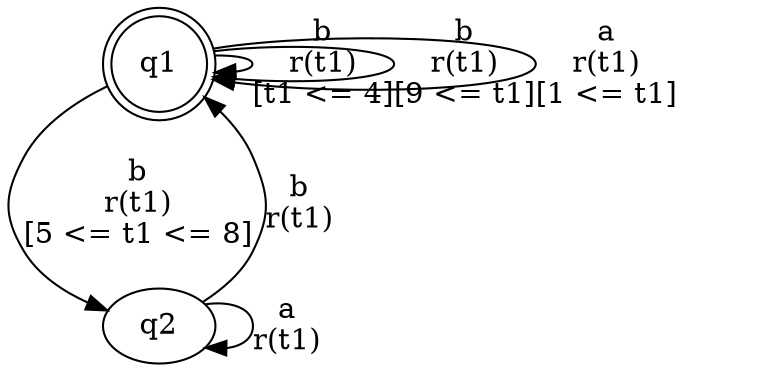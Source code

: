 digraph "tests_1/test5/solution501/solution" {
	q1[label=q1 shape=doublecircle]
	q2[label=q2]
	q1 -> q2[label="b\nr(t1)\n[5 <= t1 <= 8]"]
	q2 -> q1[label="b\nr(t1)\n"]
	q2 -> q2[label="a\nr(t1)\n"]
	q1 -> q1[label="b\nr(t1)\n[t1 <= 4]"]
	q1 -> q1[label="b\nr(t1)\n[9 <= t1]"]
	q1 -> q1[label="a\nr(t1)\n[1 <= t1]"]
}

